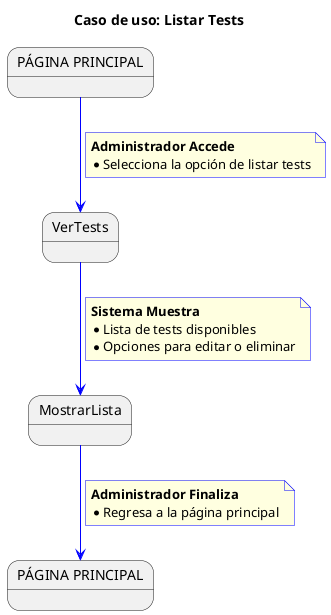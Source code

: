 @startuml
title Caso de uso: Listar Tests

skinparam {
    NoteBackgroundColor #lightYellow
    ArrowColor #blue
    NoteBorderColor #blue
    linetype polyline
}

state startState as "PÁGINA PRINCIPAL"
state endState as "PÁGINA PRINCIPAL"

startState --> VerTests
note on link
    <b>Administrador Accede</b>
    * Selecciona la opción de listar tests
end note

VerTests --> MostrarLista
note on link
    <b>Sistema Muestra</b>
    * Lista de tests disponibles
    * Opciones para editar o eliminar
end note

MostrarLista --> endState
note on link
    <b>Administrador Finaliza</b>
    * Regresa a la página principal
end note
@enduml
